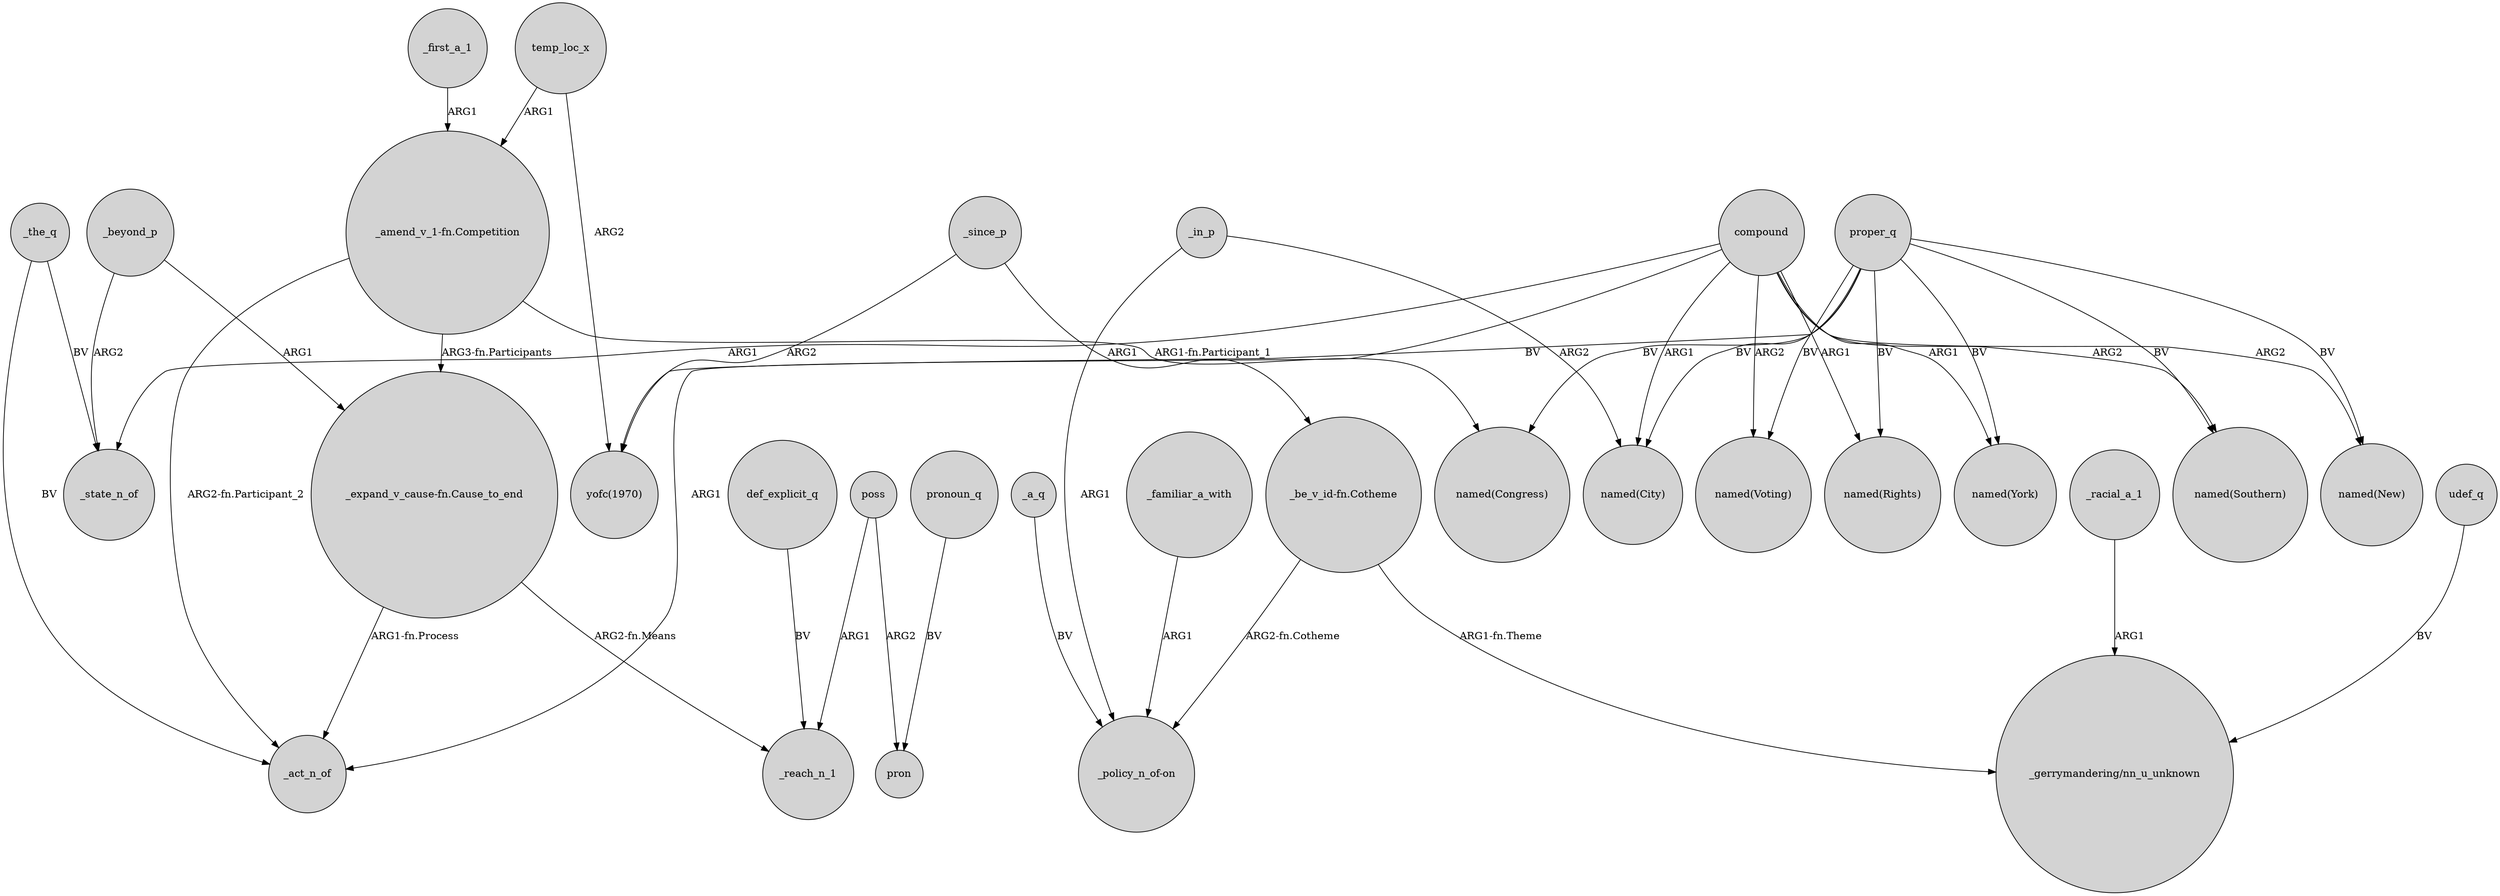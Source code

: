 digraph {
	node [shape=circle style=filled]
	proper_q -> "named(Congress)" [label=BV]
	compound -> "named(City)" [label=ARG1]
	_the_q -> _state_n_of [label=BV]
	compound -> "named(New)" [label=ARG2]
	proper_q -> "named(New)" [label=BV]
	_first_a_1 -> "_amend_v_1-fn.Competition" [label=ARG1]
	"_amend_v_1-fn.Competition" -> "_expand_v_cause-fn.Cause_to_end" [label="ARG3-fn.Participants"]
	poss -> _reach_n_1 [label=ARG1]
	compound -> _state_n_of [label=ARG1]
	_in_p -> "named(City)" [label=ARG2]
	_beyond_p -> "_expand_v_cause-fn.Cause_to_end" [label=ARG1]
	compound -> _act_n_of [label=ARG1]
	temp_loc_x -> "_amend_v_1-fn.Competition" [label=ARG1]
	compound -> "named(Voting)" [label=ARG2]
	proper_q -> "named(York)" [label=BV]
	pronoun_q -> pron [label=BV]
	poss -> pron [label=ARG2]
	"_amend_v_1-fn.Competition" -> "named(Congress)" [label="ARG1-fn.Participant_1"]
	_beyond_p -> _state_n_of [label=ARG2]
	proper_q -> "yofc(1970)" [label=BV]
	_in_p -> "_policy_n_of-on" [label=ARG1]
	proper_q -> "named(Rights)" [label=BV]
	proper_q -> "named(Voting)" [label=BV]
	"_expand_v_cause-fn.Cause_to_end" -> _act_n_of [label="ARG1-fn.Process"]
	def_explicit_q -> _reach_n_1 [label=BV]
	proper_q -> "named(City)" [label=BV]
	"_be_v_id-fn.Cotheme" -> "_policy_n_of-on" [label="ARG2-fn.Cotheme"]
	_since_p -> "_be_v_id-fn.Cotheme" [label=ARG1]
	_familiar_a_with -> "_policy_n_of-on" [label=ARG1]
	temp_loc_x -> "yofc(1970)" [label=ARG2]
	compound -> "named(Southern)" [label=ARG2]
	compound -> "named(York)" [label=ARG1]
	compound -> "named(Rights)" [label=ARG1]
	"_expand_v_cause-fn.Cause_to_end" -> _reach_n_1 [label="ARG2-fn.Means"]
	proper_q -> "named(Southern)" [label=BV]
	_since_p -> "yofc(1970)" [label=ARG2]
	_a_q -> "_policy_n_of-on" [label=BV]
	_racial_a_1 -> "_gerrymandering/nn_u_unknown" [label=ARG1]
	"_be_v_id-fn.Cotheme" -> "_gerrymandering/nn_u_unknown" [label="ARG1-fn.Theme"]
	"_amend_v_1-fn.Competition" -> _act_n_of [label="ARG2-fn.Participant_2"]
	_the_q -> _act_n_of [label=BV]
	udef_q -> "_gerrymandering/nn_u_unknown" [label=BV]
}
